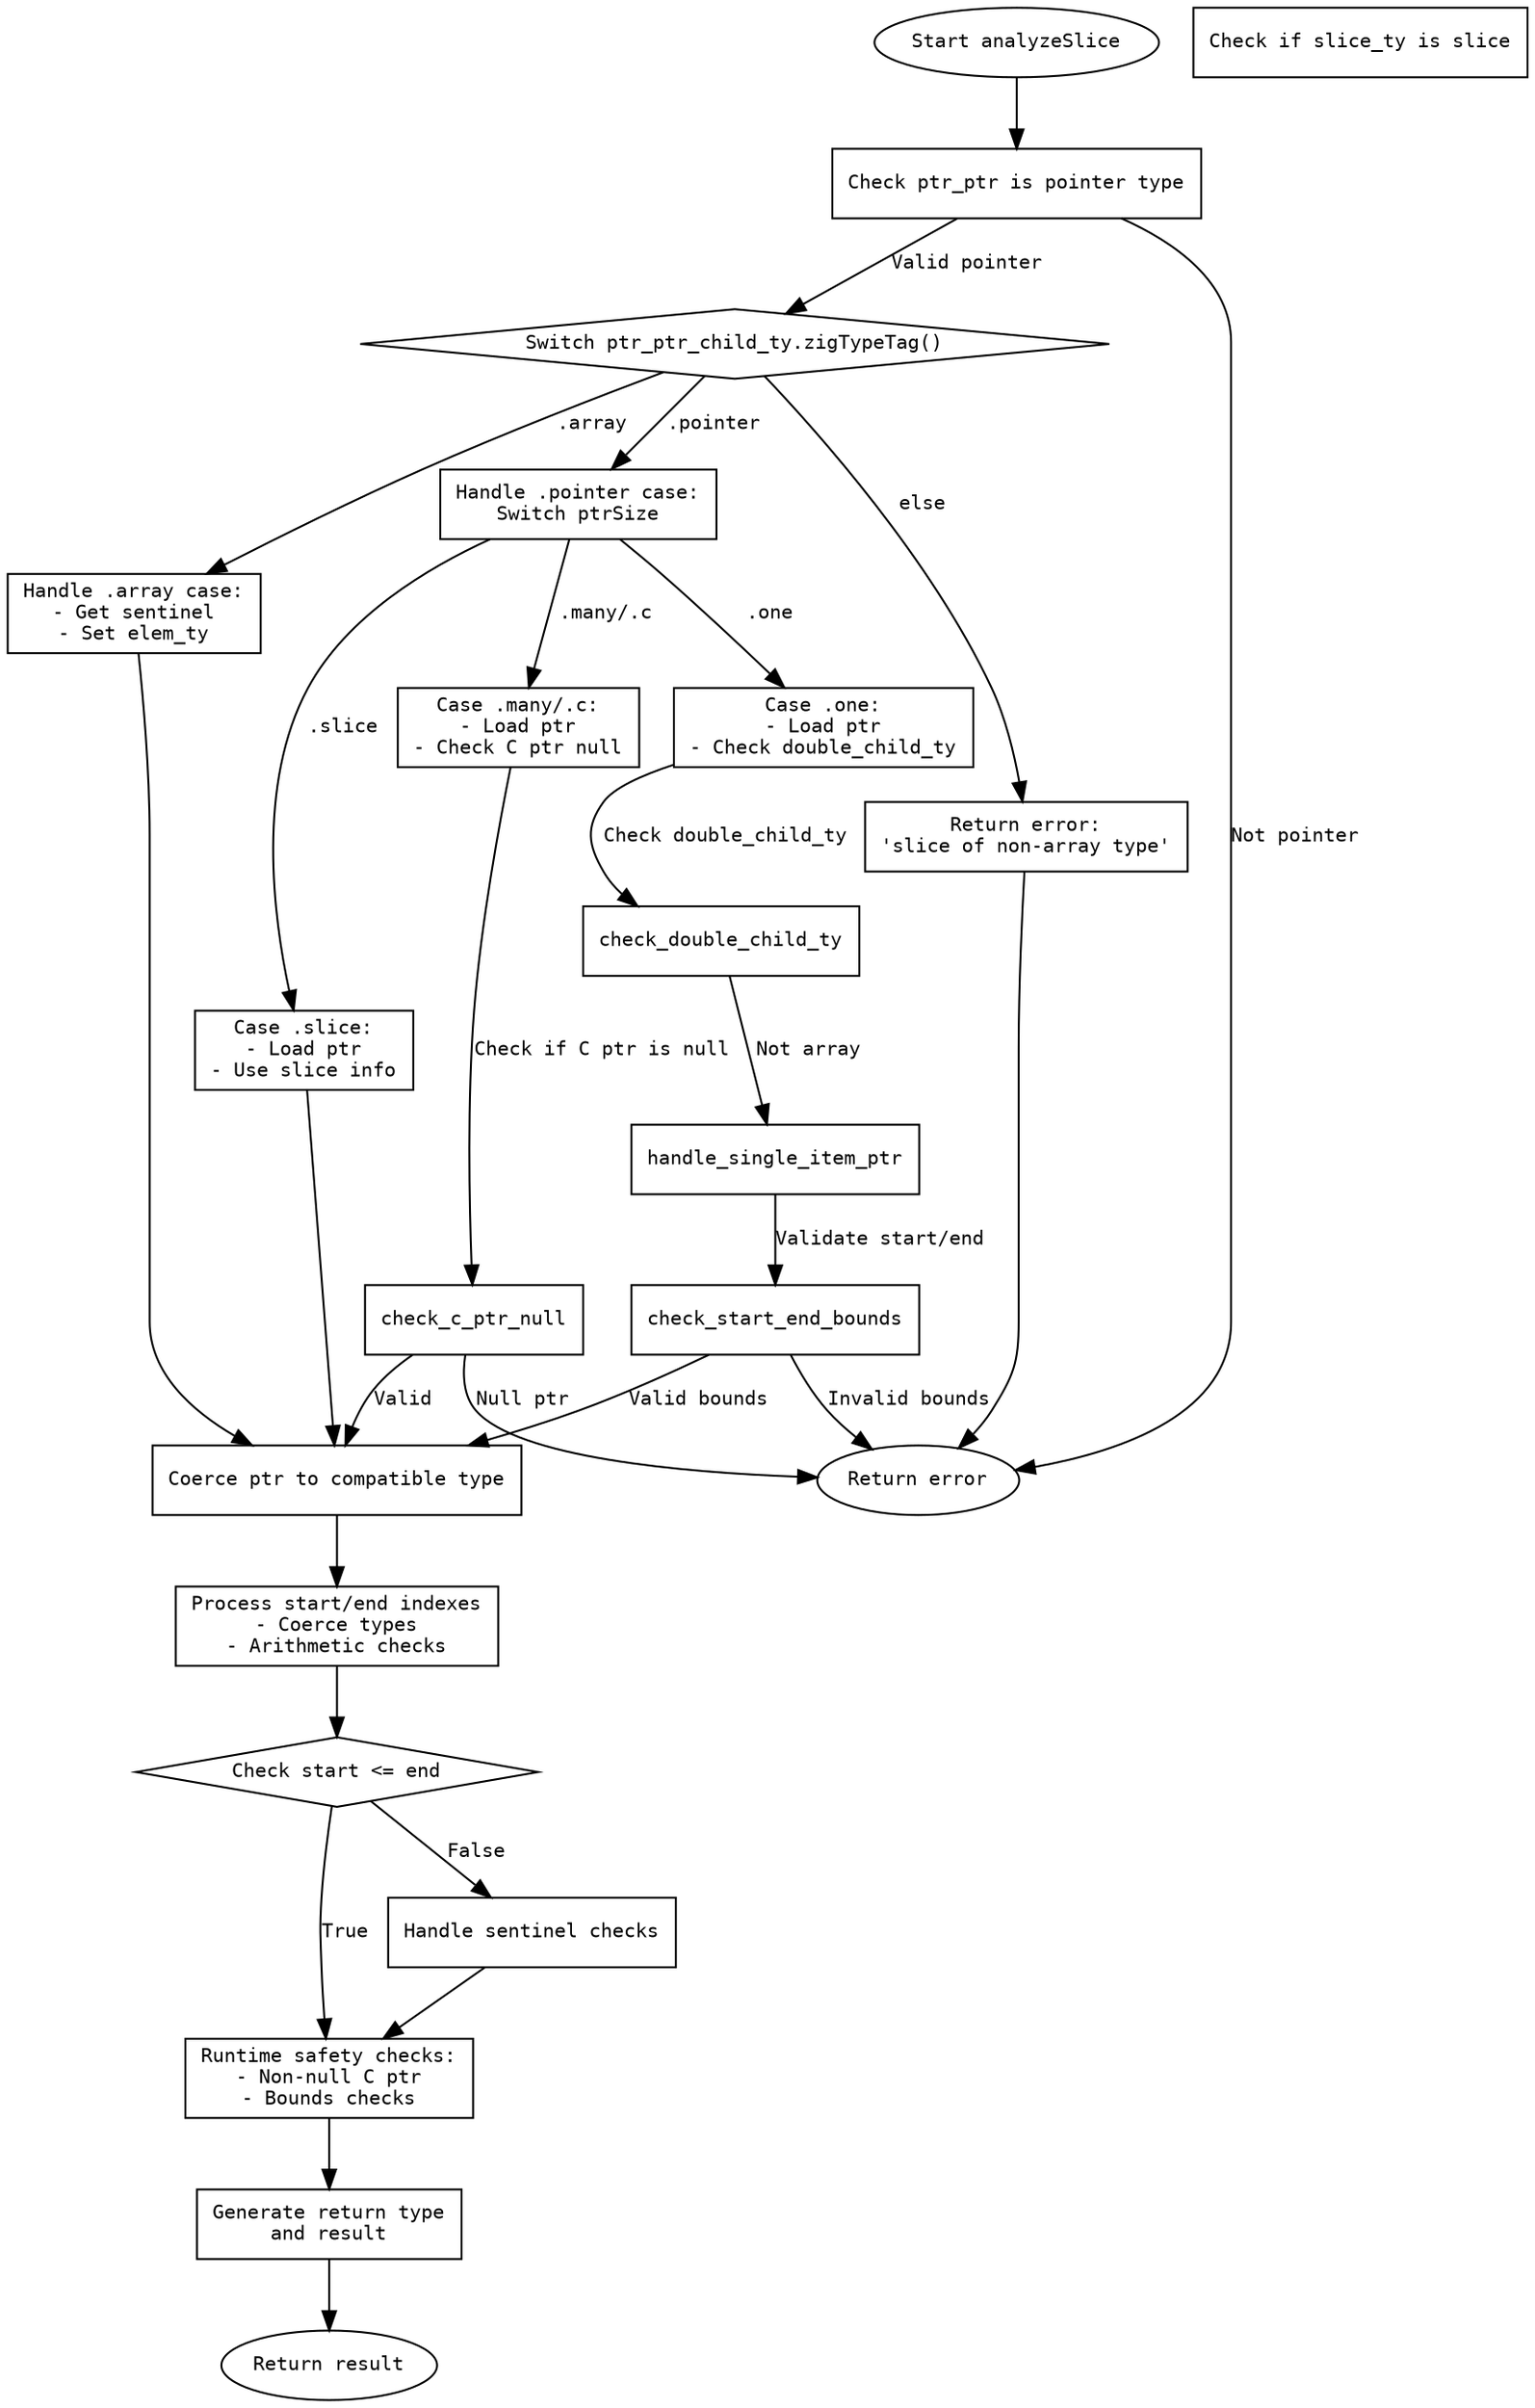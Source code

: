 
digraph analyzeSlice {
    node [shape=rectangle, fontname="Courier", fontsize=10];
    edge [fontname="Courier", fontsize=10];

    start [label="Start analyzeSlice", shape=ellipse];
    check_ptr_ptr_type [label="Check ptr_ptr is pointer type"];
    ptr_ptr_child_ty_switch [label="Switch ptr_ptr_child_ty.zigTypeTag()", shape=diamond];
    handle_array [label="Handle .array case:\n- Get sentinel\n- Set elem_ty"];
    handle_pointer [label="Handle .pointer case:\nSwitch ptrSize"];
    ptrSize_one [label="Case .one:\n- Load ptr\n- Check double_child_ty"];
    ptrSize_many_c [label="Case .many/.c:\n- Load ptr\n- Check C ptr null"];
    ptrSize_slice [label="Case .slice:\n- Load ptr\n- Use slice info"];
    handle_else [label="Return error:\n'slice of non-array type'"];
    check_slice_ty [label="Check if slice_ty is slice"];
    coerce_ptr [label="Coerce ptr to compatible type"];
    process_start_end [label="Process start/end indexes\n- Coerce types\n- Arithmetic checks"];
    check_start_lte_end [label="Check start <= end", shape=diamond];
    handle_sentinel [label="Handle sentinel checks"];
    runtime_safety_checks [label="Runtime safety checks:\n- Non-null C ptr\n- Bounds checks"];
    generate_result [label="Generate return type\nand result"];
    return_result [label="Return result", shape=ellipse];
    error_exit [label="Return error", shape=ellipse];

    start -> check_ptr_ptr_type;
    check_ptr_ptr_type -> ptr_ptr_child_ty_switch [label="Valid pointer"];
    check_ptr_ptr_type -> error_exit [label="Not pointer"];

    ptr_ptr_child_ty_switch -> handle_array [label=".array"];
    ptr_ptr_child_ty_switch -> handle_pointer [label=".pointer"];
    ptr_ptr_child_ty_switch -> handle_else [label="else"];

    handle_pointer -> ptrSize_one [label=".one"];
    handle_pointer -> ptrSize_many_c [label=".many/.c"];
    handle_pointer -> ptrSize_slice [label=".slice"];

    ptrSize_one -> check_double_child_ty [label="Check double_child_ty"];
    check_double_child_ty -> handle_single_item_ptr [label="Not array"];
    handle_single_item_ptr -> check_start_end_bounds [label="Validate start/end"];
    check_start_end_bounds -> error_exit [label="Invalid bounds"];
    check_start_end_bounds -> coerce_ptr [label="Valid bounds"];

    ptrSize_many_c -> check_c_ptr_null [label="Check if C ptr is null"];
    check_c_ptr_null -> error_exit [label="Null ptr"];
    check_c_ptr_null -> coerce_ptr [label="Valid"];

    ptrSize_slice -> coerce_ptr;

    handle_array -> coerce_ptr;
    handle_else -> error_exit;

    coerce_ptr -> process_start_end;
    process_start_end -> check_start_lte_end;

    check_start_lte_end -> runtime_safety_checks [label="True"];
    check_start_lte_end -> handle_sentinel [label="False"];

    handle_sentinel -> runtime_safety_checks;
    runtime_safety_checks -> generate_result;
    generate_result -> return_result;
}
